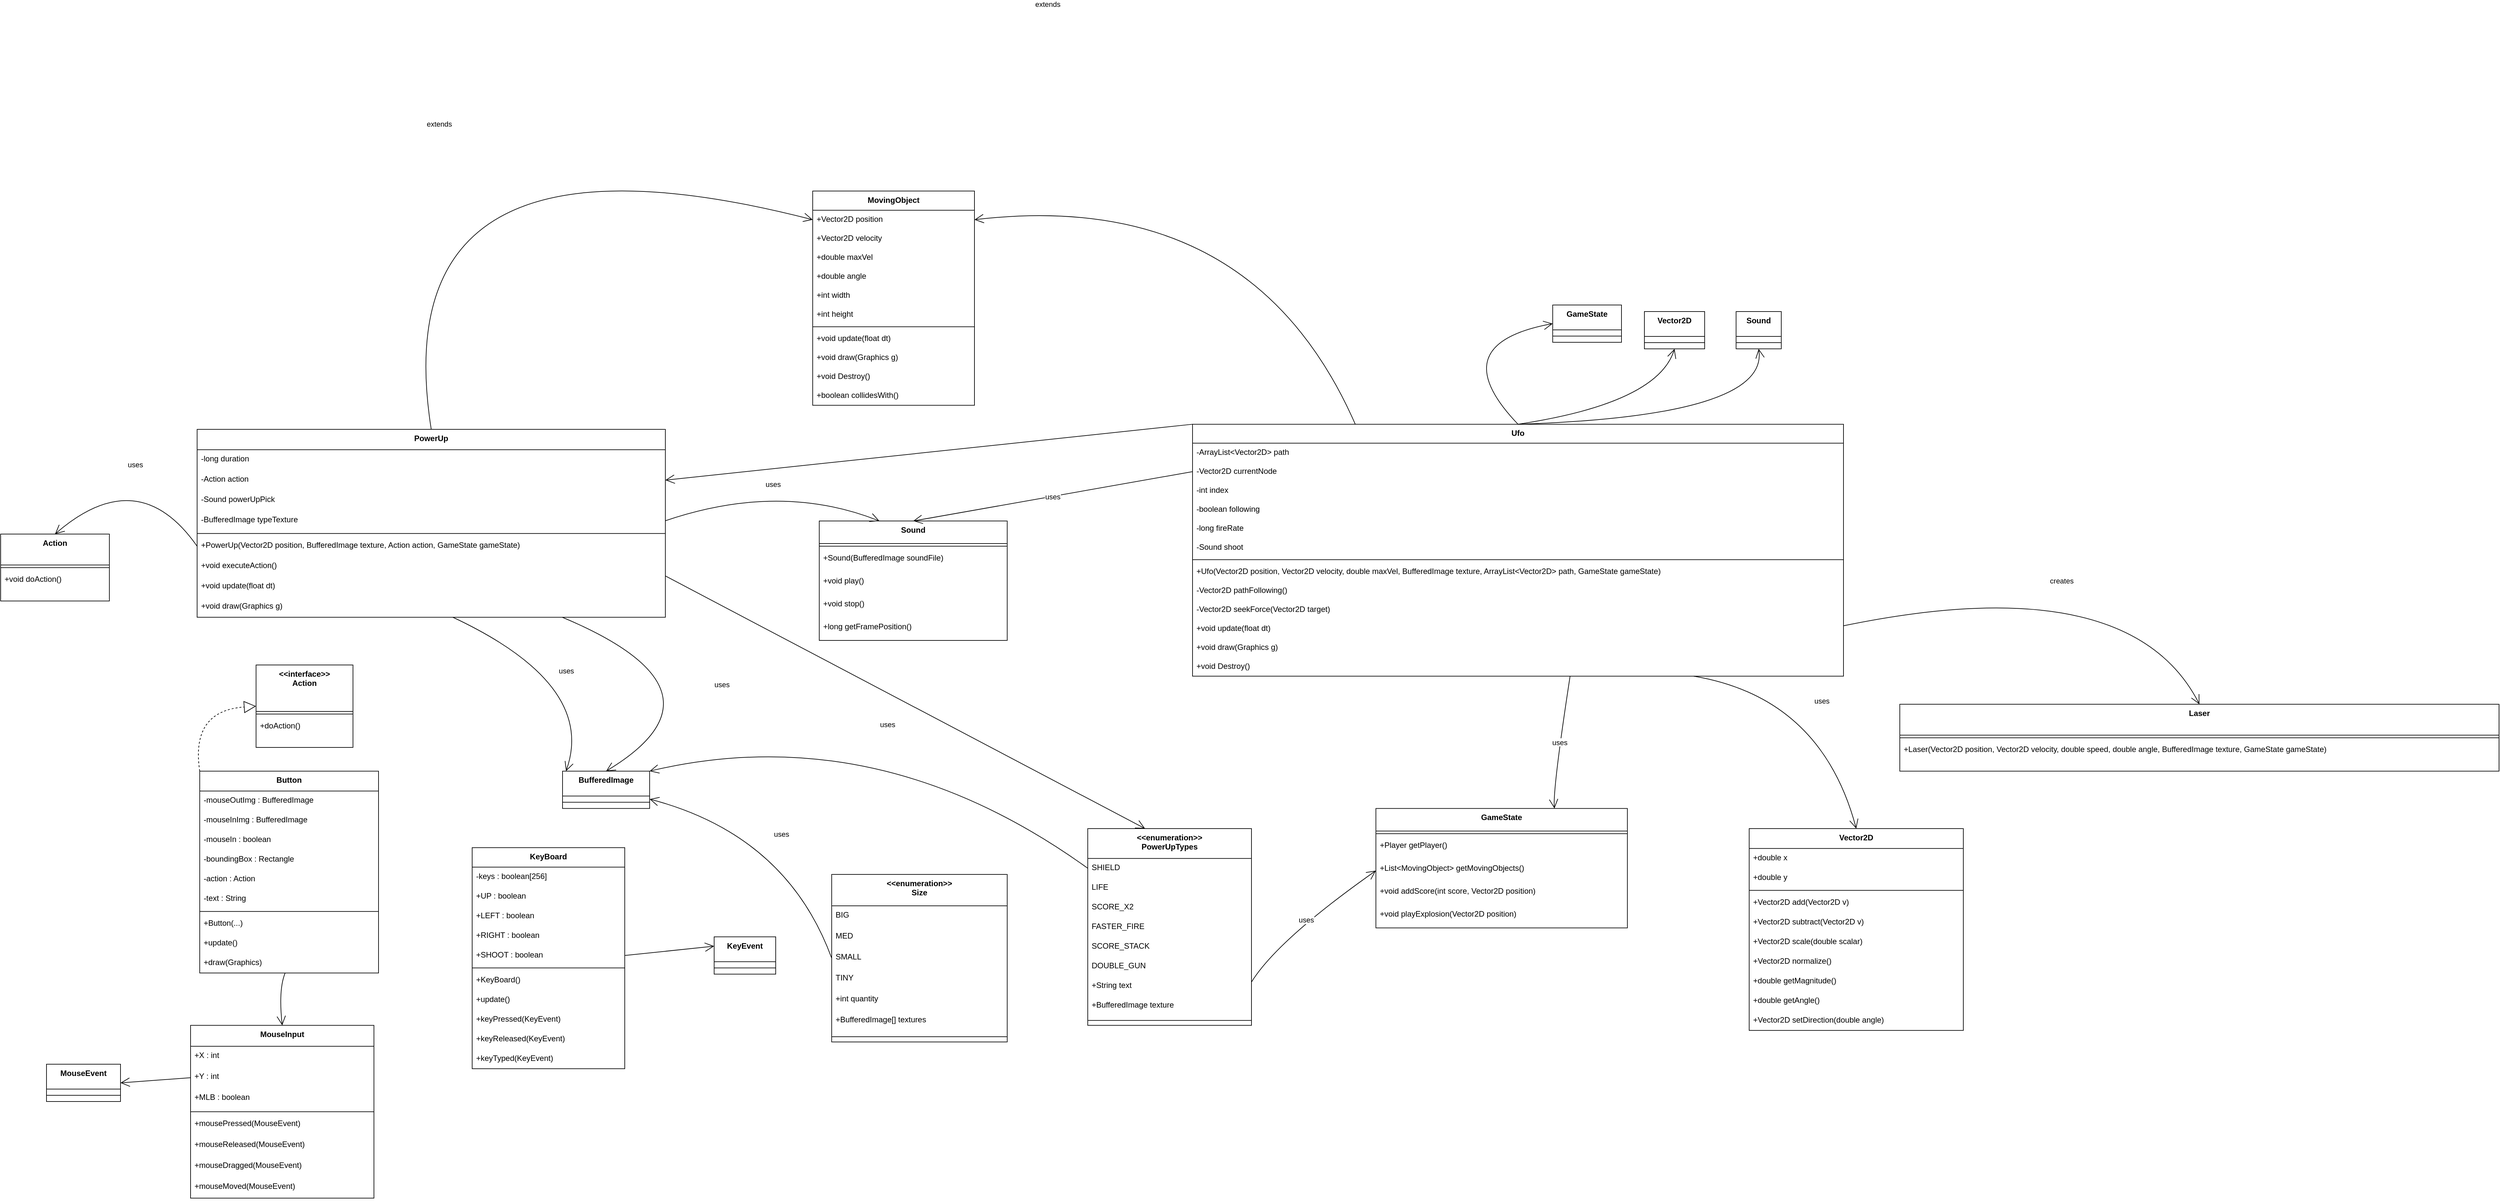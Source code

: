 <mxfile version="27.1.0">
  <diagram id="C5RBs43oDa-KdzZeNtuy" name="Page-1">
    <mxGraphModel dx="1842" dy="1962" grid="1" gridSize="10" guides="1" tooltips="1" connect="1" arrows="1" fold="1" page="1" pageScale="1" pageWidth="827" pageHeight="1169" math="0" shadow="0">
      <root>
        <mxCell id="WIyWlLk6GJQsqaUBKTNV-0" />
        <mxCell id="WIyWlLk6GJQsqaUBKTNV-1" parent="WIyWlLk6GJQsqaUBKTNV-0" />
        <mxCell id="OLsIKH981tvaMD4QaRPf-0" value="MovingObject" style="swimlane;fontStyle=1;align=center;verticalAlign=top;childLayout=stackLayout;horizontal=1;startSize=29.333;horizontalStack=0;resizeParent=1;resizeParentMax=0;resizeLast=0;collapsible=0;marginBottom=0;" parent="WIyWlLk6GJQsqaUBKTNV-1" vertex="1">
          <mxGeometry x="1490" y="-324.14" width="247" height="327.333" as="geometry" />
        </mxCell>
        <mxCell id="OLsIKH981tvaMD4QaRPf-1" value="+Vector2D position" style="text;strokeColor=none;fillColor=none;align=left;verticalAlign=top;spacingLeft=4;spacingRight=4;overflow=hidden;rotatable=0;points=[[0,0.5],[1,0.5]];portConstraint=eastwest;" parent="OLsIKH981tvaMD4QaRPf-0" vertex="1">
          <mxGeometry y="29.333" width="247" height="29" as="geometry" />
        </mxCell>
        <mxCell id="OLsIKH981tvaMD4QaRPf-2" value="+Vector2D velocity" style="text;strokeColor=none;fillColor=none;align=left;verticalAlign=top;spacingLeft=4;spacingRight=4;overflow=hidden;rotatable=0;points=[[0,0.5],[1,0.5]];portConstraint=eastwest;" parent="OLsIKH981tvaMD4QaRPf-0" vertex="1">
          <mxGeometry y="58.333" width="247" height="29" as="geometry" />
        </mxCell>
        <mxCell id="OLsIKH981tvaMD4QaRPf-3" value="+double maxVel" style="text;strokeColor=none;fillColor=none;align=left;verticalAlign=top;spacingLeft=4;spacingRight=4;overflow=hidden;rotatable=0;points=[[0,0.5],[1,0.5]];portConstraint=eastwest;" parent="OLsIKH981tvaMD4QaRPf-0" vertex="1">
          <mxGeometry y="87.333" width="247" height="29" as="geometry" />
        </mxCell>
        <mxCell id="OLsIKH981tvaMD4QaRPf-5" value="+double angle" style="text;strokeColor=none;fillColor=none;align=left;verticalAlign=top;spacingLeft=4;spacingRight=4;overflow=hidden;rotatable=0;points=[[0,0.5],[1,0.5]];portConstraint=eastwest;" parent="OLsIKH981tvaMD4QaRPf-0" vertex="1">
          <mxGeometry y="116.333" width="247" height="29" as="geometry" />
        </mxCell>
        <mxCell id="OLsIKH981tvaMD4QaRPf-6" value="+int width" style="text;strokeColor=none;fillColor=none;align=left;verticalAlign=top;spacingLeft=4;spacingRight=4;overflow=hidden;rotatable=0;points=[[0,0.5],[1,0.5]];portConstraint=eastwest;" parent="OLsIKH981tvaMD4QaRPf-0" vertex="1">
          <mxGeometry y="145.333" width="247" height="29" as="geometry" />
        </mxCell>
        <mxCell id="OLsIKH981tvaMD4QaRPf-7" value="+int height" style="text;strokeColor=none;fillColor=none;align=left;verticalAlign=top;spacingLeft=4;spacingRight=4;overflow=hidden;rotatable=0;points=[[0,0.5],[1,0.5]];portConstraint=eastwest;" parent="OLsIKH981tvaMD4QaRPf-0" vertex="1">
          <mxGeometry y="174.333" width="247" height="29" as="geometry" />
        </mxCell>
        <mxCell id="OLsIKH981tvaMD4QaRPf-8" style="line;strokeWidth=1;fillColor=none;align=left;verticalAlign=middle;spacingTop=-1;spacingLeft=3;spacingRight=3;rotatable=0;labelPosition=right;points=[];portConstraint=eastwest;strokeColor=inherit;" parent="OLsIKH981tvaMD4QaRPf-0" vertex="1">
          <mxGeometry y="203.333" width="247" height="8" as="geometry" />
        </mxCell>
        <mxCell id="OLsIKH981tvaMD4QaRPf-9" value="+void update(float dt)" style="text;strokeColor=none;fillColor=none;align=left;verticalAlign=top;spacingLeft=4;spacingRight=4;overflow=hidden;rotatable=0;points=[[0,0.5],[1,0.5]];portConstraint=eastwest;" parent="OLsIKH981tvaMD4QaRPf-0" vertex="1">
          <mxGeometry y="211.333" width="247" height="29" as="geometry" />
        </mxCell>
        <mxCell id="OLsIKH981tvaMD4QaRPf-10" value="+void draw(Graphics g)" style="text;strokeColor=none;fillColor=none;align=left;verticalAlign=top;spacingLeft=4;spacingRight=4;overflow=hidden;rotatable=0;points=[[0,0.5],[1,0.5]];portConstraint=eastwest;" parent="OLsIKH981tvaMD4QaRPf-0" vertex="1">
          <mxGeometry y="240.333" width="247" height="29" as="geometry" />
        </mxCell>
        <mxCell id="OLsIKH981tvaMD4QaRPf-11" value="+void Destroy()" style="text;strokeColor=none;fillColor=none;align=left;verticalAlign=top;spacingLeft=4;spacingRight=4;overflow=hidden;rotatable=0;points=[[0,0.5],[1,0.5]];portConstraint=eastwest;" parent="OLsIKH981tvaMD4QaRPf-0" vertex="1">
          <mxGeometry y="269.333" width="247" height="29" as="geometry" />
        </mxCell>
        <mxCell id="OLsIKH981tvaMD4QaRPf-12" value="+boolean collidesWith()" style="text;strokeColor=none;fillColor=none;align=left;verticalAlign=top;spacingLeft=4;spacingRight=4;overflow=hidden;rotatable=0;points=[[0,0.5],[1,0.5]];portConstraint=eastwest;" parent="OLsIKH981tvaMD4QaRPf-0" vertex="1">
          <mxGeometry y="298.333" width="247" height="29" as="geometry" />
        </mxCell>
        <mxCell id="OLsIKH981tvaMD4QaRPf-13" value="Vector2D" style="swimlane;fontStyle=1;align=center;verticalAlign=top;childLayout=stackLayout;horizontal=1;startSize=30.4;horizontalStack=0;resizeParent=1;resizeParentMax=0;resizeLast=0;collapsible=0;marginBottom=0;" parent="WIyWlLk6GJQsqaUBKTNV-1" vertex="1">
          <mxGeometry x="2920" y="650" width="327" height="308.4" as="geometry" />
        </mxCell>
        <mxCell id="OLsIKH981tvaMD4QaRPf-14" value="+double x" style="text;strokeColor=none;fillColor=none;align=left;verticalAlign=top;spacingLeft=4;spacingRight=4;overflow=hidden;rotatable=0;points=[[0,0.5],[1,0.5]];portConstraint=eastwest;" parent="OLsIKH981tvaMD4QaRPf-13" vertex="1">
          <mxGeometry y="30.4" width="327" height="30" as="geometry" />
        </mxCell>
        <mxCell id="OLsIKH981tvaMD4QaRPf-15" value="+double y" style="text;strokeColor=none;fillColor=none;align=left;verticalAlign=top;spacingLeft=4;spacingRight=4;overflow=hidden;rotatable=0;points=[[0,0.5],[1,0.5]];portConstraint=eastwest;" parent="OLsIKH981tvaMD4QaRPf-13" vertex="1">
          <mxGeometry y="60.4" width="327" height="30" as="geometry" />
        </mxCell>
        <mxCell id="OLsIKH981tvaMD4QaRPf-16" style="line;strokeWidth=1;fillColor=none;align=left;verticalAlign=middle;spacingTop=-1;spacingLeft=3;spacingRight=3;rotatable=0;labelPosition=right;points=[];portConstraint=eastwest;strokeColor=inherit;" parent="OLsIKH981tvaMD4QaRPf-13" vertex="1">
          <mxGeometry y="90.4" width="327" height="8" as="geometry" />
        </mxCell>
        <mxCell id="OLsIKH981tvaMD4QaRPf-17" value="+Vector2D add(Vector2D v)" style="text;strokeColor=none;fillColor=none;align=left;verticalAlign=top;spacingLeft=4;spacingRight=4;overflow=hidden;rotatable=0;points=[[0,0.5],[1,0.5]];portConstraint=eastwest;" parent="OLsIKH981tvaMD4QaRPf-13" vertex="1">
          <mxGeometry y="98.4" width="327" height="30" as="geometry" />
        </mxCell>
        <mxCell id="OLsIKH981tvaMD4QaRPf-18" value="+Vector2D subtract(Vector2D v)" style="text;strokeColor=none;fillColor=none;align=left;verticalAlign=top;spacingLeft=4;spacingRight=4;overflow=hidden;rotatable=0;points=[[0,0.5],[1,0.5]];portConstraint=eastwest;" parent="OLsIKH981tvaMD4QaRPf-13" vertex="1">
          <mxGeometry y="128.4" width="327" height="30" as="geometry" />
        </mxCell>
        <mxCell id="OLsIKH981tvaMD4QaRPf-19" value="+Vector2D scale(double scalar)" style="text;strokeColor=none;fillColor=none;align=left;verticalAlign=top;spacingLeft=4;spacingRight=4;overflow=hidden;rotatable=0;points=[[0,0.5],[1,0.5]];portConstraint=eastwest;" parent="OLsIKH981tvaMD4QaRPf-13" vertex="1">
          <mxGeometry y="158.4" width="327" height="30" as="geometry" />
        </mxCell>
        <mxCell id="OLsIKH981tvaMD4QaRPf-20" value="+Vector2D normalize()" style="text;strokeColor=none;fillColor=none;align=left;verticalAlign=top;spacingLeft=4;spacingRight=4;overflow=hidden;rotatable=0;points=[[0,0.5],[1,0.5]];portConstraint=eastwest;" parent="OLsIKH981tvaMD4QaRPf-13" vertex="1">
          <mxGeometry y="188.4" width="327" height="30" as="geometry" />
        </mxCell>
        <mxCell id="OLsIKH981tvaMD4QaRPf-21" value="+double getMagnitude()" style="text;strokeColor=none;fillColor=none;align=left;verticalAlign=top;spacingLeft=4;spacingRight=4;overflow=hidden;rotatable=0;points=[[0,0.5],[1,0.5]];portConstraint=eastwest;" parent="OLsIKH981tvaMD4QaRPf-13" vertex="1">
          <mxGeometry y="218.4" width="327" height="30" as="geometry" />
        </mxCell>
        <mxCell id="OLsIKH981tvaMD4QaRPf-22" value="+double getAngle()" style="text;strokeColor=none;fillColor=none;align=left;verticalAlign=top;spacingLeft=4;spacingRight=4;overflow=hidden;rotatable=0;points=[[0,0.5],[1,0.5]];portConstraint=eastwest;" parent="OLsIKH981tvaMD4QaRPf-13" vertex="1">
          <mxGeometry y="248.4" width="327" height="30" as="geometry" />
        </mxCell>
        <mxCell id="OLsIKH981tvaMD4QaRPf-23" value="+Vector2D setDirection(double angle)" style="text;strokeColor=none;fillColor=none;align=left;verticalAlign=top;spacingLeft=4;spacingRight=4;overflow=hidden;rotatable=0;points=[[0,0.5],[1,0.5]];portConstraint=eastwest;" parent="OLsIKH981tvaMD4QaRPf-13" vertex="1">
          <mxGeometry y="278.4" width="327" height="30" as="geometry" />
        </mxCell>
        <mxCell id="OLsIKH981tvaMD4QaRPf-24" value="GameState" style="swimlane;fontStyle=1;align=center;verticalAlign=top;childLayout=stackLayout;horizontal=1;startSize=34.545;horizontalStack=0;resizeParent=1;resizeParentMax=0;resizeLast=0;collapsible=0;marginBottom=0;" parent="WIyWlLk6GJQsqaUBKTNV-1" vertex="1">
          <mxGeometry x="2350" y="619.2" width="384" height="182.545" as="geometry" />
        </mxCell>
        <mxCell id="OLsIKH981tvaMD4QaRPf-25" style="line;strokeWidth=1;fillColor=none;align=left;verticalAlign=middle;spacingTop=-1;spacingLeft=3;spacingRight=3;rotatable=0;labelPosition=right;points=[];portConstraint=eastwest;strokeColor=inherit;" parent="OLsIKH981tvaMD4QaRPf-24" vertex="1">
          <mxGeometry y="34.545" width="384" height="8" as="geometry" />
        </mxCell>
        <mxCell id="OLsIKH981tvaMD4QaRPf-26" value="+Player getPlayer()" style="text;strokeColor=none;fillColor=none;align=left;verticalAlign=top;spacingLeft=4;spacingRight=4;overflow=hidden;rotatable=0;points=[[0,0.5],[1,0.5]];portConstraint=eastwest;" parent="OLsIKH981tvaMD4QaRPf-24" vertex="1">
          <mxGeometry y="42.545" width="384" height="35" as="geometry" />
        </mxCell>
        <mxCell id="OLsIKH981tvaMD4QaRPf-27" value="+List&lt;MovingObject&gt; getMovingObjects()" style="text;strokeColor=none;fillColor=none;align=left;verticalAlign=top;spacingLeft=4;spacingRight=4;overflow=hidden;rotatable=0;points=[[0,0.5],[1,0.5]];portConstraint=eastwest;" parent="OLsIKH981tvaMD4QaRPf-24" vertex="1">
          <mxGeometry y="77.545" width="384" height="35" as="geometry" />
        </mxCell>
        <mxCell id="OLsIKH981tvaMD4QaRPf-28" value="+void addScore(int score, Vector2D position)" style="text;strokeColor=none;fillColor=none;align=left;verticalAlign=top;spacingLeft=4;spacingRight=4;overflow=hidden;rotatable=0;points=[[0,0.5],[1,0.5]];portConstraint=eastwest;" parent="OLsIKH981tvaMD4QaRPf-24" vertex="1">
          <mxGeometry y="112.545" width="384" height="35" as="geometry" />
        </mxCell>
        <mxCell id="OLsIKH981tvaMD4QaRPf-29" value="+void playExplosion(Vector2D position)" style="text;strokeColor=none;fillColor=none;align=left;verticalAlign=top;spacingLeft=4;spacingRight=4;overflow=hidden;rotatable=0;points=[[0,0.5],[1,0.5]];portConstraint=eastwest;" parent="OLsIKH981tvaMD4QaRPf-24" vertex="1">
          <mxGeometry y="147.545" width="384" height="35" as="geometry" />
        </mxCell>
        <mxCell id="OLsIKH981tvaMD4QaRPf-30" value="Sound" style="swimlane;fontStyle=1;align=center;verticalAlign=top;childLayout=stackLayout;horizontal=1;startSize=34.545;horizontalStack=0;resizeParent=1;resizeParentMax=0;resizeLast=0;collapsible=0;marginBottom=0;" parent="WIyWlLk6GJQsqaUBKTNV-1" vertex="1">
          <mxGeometry x="1500" y="180" width="287" height="182.545" as="geometry" />
        </mxCell>
        <mxCell id="OLsIKH981tvaMD4QaRPf-31" style="line;strokeWidth=1;fillColor=none;align=left;verticalAlign=middle;spacingTop=-1;spacingLeft=3;spacingRight=3;rotatable=0;labelPosition=right;points=[];portConstraint=eastwest;strokeColor=inherit;" parent="OLsIKH981tvaMD4QaRPf-30" vertex="1">
          <mxGeometry y="34.545" width="287" height="8" as="geometry" />
        </mxCell>
        <mxCell id="OLsIKH981tvaMD4QaRPf-32" value="+Sound(BufferedImage soundFile)" style="text;strokeColor=none;fillColor=none;align=left;verticalAlign=top;spacingLeft=4;spacingRight=4;overflow=hidden;rotatable=0;points=[[0,0.5],[1,0.5]];portConstraint=eastwest;" parent="OLsIKH981tvaMD4QaRPf-30" vertex="1">
          <mxGeometry y="42.545" width="287" height="35" as="geometry" />
        </mxCell>
        <mxCell id="OLsIKH981tvaMD4QaRPf-33" value="+void play()" style="text;strokeColor=none;fillColor=none;align=left;verticalAlign=top;spacingLeft=4;spacingRight=4;overflow=hidden;rotatable=0;points=[[0,0.5],[1,0.5]];portConstraint=eastwest;" parent="OLsIKH981tvaMD4QaRPf-30" vertex="1">
          <mxGeometry y="77.545" width="287" height="35" as="geometry" />
        </mxCell>
        <mxCell id="OLsIKH981tvaMD4QaRPf-34" value="+void stop()" style="text;strokeColor=none;fillColor=none;align=left;verticalAlign=top;spacingLeft=4;spacingRight=4;overflow=hidden;rotatable=0;points=[[0,0.5],[1,0.5]];portConstraint=eastwest;" parent="OLsIKH981tvaMD4QaRPf-30" vertex="1">
          <mxGeometry y="112.545" width="287" height="35" as="geometry" />
        </mxCell>
        <mxCell id="OLsIKH981tvaMD4QaRPf-35" value="+long getFramePosition()" style="text;strokeColor=none;fillColor=none;align=left;verticalAlign=top;spacingLeft=4;spacingRight=4;overflow=hidden;rotatable=0;points=[[0,0.5],[1,0.5]];portConstraint=eastwest;" parent="OLsIKH981tvaMD4QaRPf-30" vertex="1">
          <mxGeometry y="147.545" width="287" height="35" as="geometry" />
        </mxCell>
        <mxCell id="OLsIKH981tvaMD4QaRPf-36" value="Action" style="swimlane;fontStyle=1;align=center;verticalAlign=top;childLayout=stackLayout;horizontal=1;startSize=47.2;horizontalStack=0;resizeParent=1;resizeParentMax=0;resizeLast=0;collapsible=0;marginBottom=0;" parent="WIyWlLk6GJQsqaUBKTNV-1" vertex="1">
          <mxGeometry x="250" y="200" width="166" height="102.2" as="geometry" />
        </mxCell>
        <mxCell id="OLsIKH981tvaMD4QaRPf-37" style="line;strokeWidth=1;fillColor=none;align=left;verticalAlign=middle;spacingTop=-1;spacingLeft=3;spacingRight=3;rotatable=0;labelPosition=right;points=[];portConstraint=eastwest;strokeColor=inherit;" parent="OLsIKH981tvaMD4QaRPf-36" vertex="1">
          <mxGeometry y="47.2" width="166" height="8" as="geometry" />
        </mxCell>
        <mxCell id="OLsIKH981tvaMD4QaRPf-38" value="+void doAction()" style="text;strokeColor=none;fillColor=none;align=left;verticalAlign=top;spacingLeft=4;spacingRight=4;overflow=hidden;rotatable=0;points=[[0,0.5],[1,0.5]];portConstraint=eastwest;" parent="OLsIKH981tvaMD4QaRPf-36" vertex="1">
          <mxGeometry y="55.2" width="166" height="47" as="geometry" />
        </mxCell>
        <mxCell id="OLsIKH981tvaMD4QaRPf-39" value="Laser" style="swimlane;fontStyle=1;align=center;verticalAlign=top;childLayout=stackLayout;horizontal=1;startSize=47.2;horizontalStack=0;resizeParent=1;resizeParentMax=0;resizeLast=0;collapsible=0;marginBottom=0;" parent="WIyWlLk6GJQsqaUBKTNV-1" vertex="1">
          <mxGeometry x="3150" y="460" width="915" height="102.2" as="geometry" />
        </mxCell>
        <mxCell id="OLsIKH981tvaMD4QaRPf-40" style="line;strokeWidth=1;fillColor=none;align=left;verticalAlign=middle;spacingTop=-1;spacingLeft=3;spacingRight=3;rotatable=0;labelPosition=right;points=[];portConstraint=eastwest;strokeColor=inherit;" parent="OLsIKH981tvaMD4QaRPf-39" vertex="1">
          <mxGeometry y="47.2" width="915" height="8" as="geometry" />
        </mxCell>
        <mxCell id="OLsIKH981tvaMD4QaRPf-41" value="+Laser(Vector2D position, Vector2D velocity, double speed, double angle, BufferedImage texture, GameState gameState)" style="text;strokeColor=none;fillColor=none;align=left;verticalAlign=top;spacingLeft=4;spacingRight=4;overflow=hidden;rotatable=0;points=[[0,0.5],[1,0.5]];portConstraint=eastwest;" parent="OLsIKH981tvaMD4QaRPf-39" vertex="1">
          <mxGeometry y="55.2" width="915" height="47" as="geometry" />
        </mxCell>
        <mxCell id="OLsIKH981tvaMD4QaRPf-52" value="Ufo" style="swimlane;fontStyle=1;align=center;verticalAlign=top;childLayout=stackLayout;horizontal=1;startSize=28.923;horizontalStack=0;resizeParent=1;resizeParentMax=0;resizeLast=0;collapsible=0;marginBottom=0;" parent="WIyWlLk6GJQsqaUBKTNV-1" vertex="1">
          <mxGeometry x="2070" y="32.19" width="994" height="384.923" as="geometry" />
        </mxCell>
        <mxCell id="OLsIKH981tvaMD4QaRPf-53" value="-ArrayList&lt;Vector2D&gt; path" style="text;strokeColor=none;fillColor=none;align=left;verticalAlign=top;spacingLeft=4;spacingRight=4;overflow=hidden;rotatable=0;points=[[0,0.5],[1,0.5]];portConstraint=eastwest;" parent="OLsIKH981tvaMD4QaRPf-52" vertex="1">
          <mxGeometry y="28.923" width="994" height="29" as="geometry" />
        </mxCell>
        <mxCell id="OLsIKH981tvaMD4QaRPf-54" value="-Vector2D currentNode" style="text;strokeColor=none;fillColor=none;align=left;verticalAlign=top;spacingLeft=4;spacingRight=4;overflow=hidden;rotatable=0;points=[[0,0.5],[1,0.5]];portConstraint=eastwest;" parent="OLsIKH981tvaMD4QaRPf-52" vertex="1">
          <mxGeometry y="57.923" width="994" height="29" as="geometry" />
        </mxCell>
        <mxCell id="OLsIKH981tvaMD4QaRPf-55" value="-int index" style="text;strokeColor=none;fillColor=none;align=left;verticalAlign=top;spacingLeft=4;spacingRight=4;overflow=hidden;rotatable=0;points=[[0,0.5],[1,0.5]];portConstraint=eastwest;" parent="OLsIKH981tvaMD4QaRPf-52" vertex="1">
          <mxGeometry y="86.923" width="994" height="29" as="geometry" />
        </mxCell>
        <mxCell id="OLsIKH981tvaMD4QaRPf-56" value="-boolean following" style="text;strokeColor=none;fillColor=none;align=left;verticalAlign=top;spacingLeft=4;spacingRight=4;overflow=hidden;rotatable=0;points=[[0,0.5],[1,0.5]];portConstraint=eastwest;" parent="OLsIKH981tvaMD4QaRPf-52" vertex="1">
          <mxGeometry y="115.923" width="994" height="29" as="geometry" />
        </mxCell>
        <mxCell id="OLsIKH981tvaMD4QaRPf-57" value="-long fireRate" style="text;strokeColor=none;fillColor=none;align=left;verticalAlign=top;spacingLeft=4;spacingRight=4;overflow=hidden;rotatable=0;points=[[0,0.5],[1,0.5]];portConstraint=eastwest;" parent="OLsIKH981tvaMD4QaRPf-52" vertex="1">
          <mxGeometry y="144.923" width="994" height="29" as="geometry" />
        </mxCell>
        <mxCell id="OLsIKH981tvaMD4QaRPf-58" value="-Sound shoot" style="text;strokeColor=none;fillColor=none;align=left;verticalAlign=top;spacingLeft=4;spacingRight=4;overflow=hidden;rotatable=0;points=[[0,0.5],[1,0.5]];portConstraint=eastwest;" parent="OLsIKH981tvaMD4QaRPf-52" vertex="1">
          <mxGeometry y="173.923" width="994" height="29" as="geometry" />
        </mxCell>
        <mxCell id="OLsIKH981tvaMD4QaRPf-59" style="line;strokeWidth=1;fillColor=none;align=left;verticalAlign=middle;spacingTop=-1;spacingLeft=3;spacingRight=3;rotatable=0;labelPosition=right;points=[];portConstraint=eastwest;strokeColor=inherit;" parent="OLsIKH981tvaMD4QaRPf-52" vertex="1">
          <mxGeometry y="202.923" width="994" height="8" as="geometry" />
        </mxCell>
        <mxCell id="OLsIKH981tvaMD4QaRPf-60" value="+Ufo(Vector2D position, Vector2D velocity, double maxVel, BufferedImage texture, ArrayList&lt;Vector2D&gt; path, GameState gameState)" style="text;strokeColor=none;fillColor=none;align=left;verticalAlign=top;spacingLeft=4;spacingRight=4;overflow=hidden;rotatable=0;points=[[0,0.5],[1,0.5]];portConstraint=eastwest;" parent="OLsIKH981tvaMD4QaRPf-52" vertex="1">
          <mxGeometry y="210.923" width="994" height="29" as="geometry" />
        </mxCell>
        <mxCell id="OLsIKH981tvaMD4QaRPf-61" value="-Vector2D pathFollowing()" style="text;strokeColor=none;fillColor=none;align=left;verticalAlign=top;spacingLeft=4;spacingRight=4;overflow=hidden;rotatable=0;points=[[0,0.5],[1,0.5]];portConstraint=eastwest;" parent="OLsIKH981tvaMD4QaRPf-52" vertex="1">
          <mxGeometry y="239.923" width="994" height="29" as="geometry" />
        </mxCell>
        <mxCell id="OLsIKH981tvaMD4QaRPf-62" value="-Vector2D seekForce(Vector2D target)" style="text;strokeColor=none;fillColor=none;align=left;verticalAlign=top;spacingLeft=4;spacingRight=4;overflow=hidden;rotatable=0;points=[[0,0.5],[1,0.5]];portConstraint=eastwest;" parent="OLsIKH981tvaMD4QaRPf-52" vertex="1">
          <mxGeometry y="268.923" width="994" height="29" as="geometry" />
        </mxCell>
        <mxCell id="OLsIKH981tvaMD4QaRPf-63" value="+void update(float dt)" style="text;strokeColor=none;fillColor=none;align=left;verticalAlign=top;spacingLeft=4;spacingRight=4;overflow=hidden;rotatable=0;points=[[0,0.5],[1,0.5]];portConstraint=eastwest;" parent="OLsIKH981tvaMD4QaRPf-52" vertex="1">
          <mxGeometry y="297.923" width="994" height="29" as="geometry" />
        </mxCell>
        <mxCell id="OLsIKH981tvaMD4QaRPf-64" value="+void draw(Graphics g)" style="text;strokeColor=none;fillColor=none;align=left;verticalAlign=top;spacingLeft=4;spacingRight=4;overflow=hidden;rotatable=0;points=[[0,0.5],[1,0.5]];portConstraint=eastwest;" parent="OLsIKH981tvaMD4QaRPf-52" vertex="1">
          <mxGeometry y="326.923" width="994" height="29" as="geometry" />
        </mxCell>
        <mxCell id="OLsIKH981tvaMD4QaRPf-65" value="+void Destroy()" style="text;strokeColor=none;fillColor=none;align=left;verticalAlign=top;spacingLeft=4;spacingRight=4;overflow=hidden;rotatable=0;points=[[0,0.5],[1,0.5]];portConstraint=eastwest;" parent="OLsIKH981tvaMD4QaRPf-52" vertex="1">
          <mxGeometry y="355.923" width="994" height="29" as="geometry" />
        </mxCell>
        <mxCell id="OLsIKH981tvaMD4QaRPf-76" value="&lt;&lt;enumeration&gt;&gt;&#xa;Size" style="swimlane;fontStyle=1;align=center;verticalAlign=top;childLayout=stackLayout;horizontal=1;startSize=48;horizontalStack=0;resizeParent=1;resizeParentMax=0;resizeLast=0;collapsible=0;marginBottom=0;" parent="WIyWlLk6GJQsqaUBKTNV-1" vertex="1">
          <mxGeometry x="1519" y="720" width="268" height="256" as="geometry" />
        </mxCell>
        <mxCell id="OLsIKH981tvaMD4QaRPf-77" value="BIG" style="text;strokeColor=none;fillColor=none;align=left;verticalAlign=top;spacingLeft=4;spacingRight=4;overflow=hidden;rotatable=0;points=[[0,0.5],[1,0.5]];portConstraint=eastwest;" parent="OLsIKH981tvaMD4QaRPf-76" vertex="1">
          <mxGeometry y="48" width="268" height="32" as="geometry" />
        </mxCell>
        <mxCell id="OLsIKH981tvaMD4QaRPf-78" value="MED" style="text;strokeColor=none;fillColor=none;align=left;verticalAlign=top;spacingLeft=4;spacingRight=4;overflow=hidden;rotatable=0;points=[[0,0.5],[1,0.5]];portConstraint=eastwest;" parent="OLsIKH981tvaMD4QaRPf-76" vertex="1">
          <mxGeometry y="80" width="268" height="32" as="geometry" />
        </mxCell>
        <mxCell id="OLsIKH981tvaMD4QaRPf-79" value="SMALL" style="text;strokeColor=none;fillColor=none;align=left;verticalAlign=top;spacingLeft=4;spacingRight=4;overflow=hidden;rotatable=0;points=[[0,0.5],[1,0.5]];portConstraint=eastwest;" parent="OLsIKH981tvaMD4QaRPf-76" vertex="1">
          <mxGeometry y="112" width="268" height="32" as="geometry" />
        </mxCell>
        <mxCell id="OLsIKH981tvaMD4QaRPf-80" value="TINY" style="text;strokeColor=none;fillColor=none;align=left;verticalAlign=top;spacingLeft=4;spacingRight=4;overflow=hidden;rotatable=0;points=[[0,0.5],[1,0.5]];portConstraint=eastwest;" parent="OLsIKH981tvaMD4QaRPf-76" vertex="1">
          <mxGeometry y="144" width="268" height="32" as="geometry" />
        </mxCell>
        <mxCell id="OLsIKH981tvaMD4QaRPf-81" value="+int quantity" style="text;strokeColor=none;fillColor=none;align=left;verticalAlign=top;spacingLeft=4;spacingRight=4;overflow=hidden;rotatable=0;points=[[0,0.5],[1,0.5]];portConstraint=eastwest;" parent="OLsIKH981tvaMD4QaRPf-76" vertex="1">
          <mxGeometry y="176" width="268" height="32" as="geometry" />
        </mxCell>
        <mxCell id="OLsIKH981tvaMD4QaRPf-82" value="+BufferedImage[] textures" style="text;strokeColor=none;fillColor=none;align=left;verticalAlign=top;spacingLeft=4;spacingRight=4;overflow=hidden;rotatable=0;points=[[0,0.5],[1,0.5]];portConstraint=eastwest;" parent="OLsIKH981tvaMD4QaRPf-76" vertex="1">
          <mxGeometry y="208" width="268" height="32" as="geometry" />
        </mxCell>
        <mxCell id="OLsIKH981tvaMD4QaRPf-83" style="line;strokeWidth=1;fillColor=none;align=left;verticalAlign=middle;spacingTop=-1;spacingLeft=3;spacingRight=3;rotatable=0;labelPosition=right;points=[];portConstraint=eastwest;strokeColor=inherit;" parent="OLsIKH981tvaMD4QaRPf-76" vertex="1">
          <mxGeometry y="240" width="268" height="16" as="geometry" />
        </mxCell>
        <mxCell id="OLsIKH981tvaMD4QaRPf-84" value="BufferedImage" style="swimlane;fontStyle=1;align=center;verticalAlign=top;childLayout=stackLayout;horizontal=1;startSize=38;horizontalStack=0;resizeParent=1;resizeParentMax=0;resizeLast=0;collapsible=0;marginBottom=0;" parent="WIyWlLk6GJQsqaUBKTNV-1" vertex="1">
          <mxGeometry x="1108" y="562.2" width="133" height="57" as="geometry" />
        </mxCell>
        <mxCell id="OLsIKH981tvaMD4QaRPf-85" style="line;strokeWidth=1;fillColor=none;align=left;verticalAlign=middle;spacingTop=-1;spacingLeft=3;spacingRight=3;rotatable=0;labelPosition=right;points=[];portConstraint=eastwest;strokeColor=inherit;" parent="OLsIKH981tvaMD4QaRPf-84" vertex="1">
          <mxGeometry y="38" width="133" height="19" as="geometry" />
        </mxCell>
        <mxCell id="OLsIKH981tvaMD4QaRPf-86" value="extends" style="curved=1;startArrow=none;endArrow=open;endSize=12;exitX=0.5;exitY=0;entryX=0;entryY=0.5;rounded=0;exitDx=0;exitDy=0;entryDx=0;entryDy=0;" parent="WIyWlLk6GJQsqaUBKTNV-1" source="OLsIKH981tvaMD4QaRPf-42" target="OLsIKH981tvaMD4QaRPf-1" edge="1">
          <mxGeometry relative="1" as="geometry">
            <Array as="points">
              <mxPoint x="830" y="-450" />
            </Array>
          </mxGeometry>
        </mxCell>
        <mxCell id="OLsIKH981tvaMD4QaRPf-87" value="extends" style="curved=1;startArrow=none;endArrow=open;endSize=12;exitX=0.25;exitY=0;entryX=1;entryY=0.5;rounded=0;exitDx=0;exitDy=0;entryDx=0;entryDy=0;" parent="WIyWlLk6GJQsqaUBKTNV-1" source="OLsIKH981tvaMD4QaRPf-52" target="OLsIKH981tvaMD4QaRPf-1" edge="1">
          <mxGeometry x="0.633" y="-314" relative="1" as="geometry">
            <Array as="points">
              <mxPoint x="2160" y="-330" />
            </Array>
            <mxPoint x="-1" as="offset" />
          </mxGeometry>
        </mxCell>
        <mxCell id="OLsIKH981tvaMD4QaRPf-88" value="uses" style="curved=1;startArrow=none;endArrow=open;endSize=12;exitX=0;exitY=0.5;entryX=0.5;entryY=0;rounded=0;exitDx=0;exitDy=0;" parent="WIyWlLk6GJQsqaUBKTNV-1" source="OLsIKH981tvaMD4QaRPf-48" target="OLsIKH981tvaMD4QaRPf-36" edge="1">
          <mxGeometry relative="1" as="geometry">
            <Array as="points">
              <mxPoint x="460" y="90" />
            </Array>
          </mxGeometry>
        </mxCell>
        <mxCell id="OLsIKH981tvaMD4QaRPf-89" value="uses" style="curved=1;startArrow=none;endArrow=open;endSize=12;exitX=1;exitY=0.5;entryX=0.32;entryY=0;rounded=0;exitDx=0;exitDy=0;" parent="WIyWlLk6GJQsqaUBKTNV-1" source="OLsIKH981tvaMD4QaRPf-46" target="OLsIKH981tvaMD4QaRPf-30" edge="1">
          <mxGeometry relative="1" as="geometry">
            <Array as="points">
              <mxPoint x="1440" y="120" />
            </Array>
          </mxGeometry>
        </mxCell>
        <mxCell id="OLsIKH981tvaMD4QaRPf-90" value="uses" style="curved=1;startArrow=none;endArrow=open;endSize=12;exitX=0.78;exitY=1;entryX=0.5;entryY=0;rounded=0;entryDx=0;entryDy=0;" parent="WIyWlLk6GJQsqaUBKTNV-1" source="OLsIKH981tvaMD4QaRPf-42" target="OLsIKH981tvaMD4QaRPf-84" edge="1">
          <mxGeometry relative="1" as="geometry">
            <Array as="points">
              <mxPoint x="1377" y="440" />
            </Array>
          </mxGeometry>
        </mxCell>
        <mxCell id="OLsIKH981tvaMD4QaRPf-91" value="uses" style="curved=1;startArrow=none;endArrow=open;endSize=12;exitX=1;exitY=0.78;entryX=0;entryY=0.5;rounded=0;entryDx=0;entryDy=0;" parent="WIyWlLk6GJQsqaUBKTNV-1" source="OLsIKH981tvaMD4QaRPf-66" target="OLsIKH981tvaMD4QaRPf-27" edge="1">
          <mxGeometry relative="1" as="geometry">
            <Array as="points">
              <mxPoint x="2200" y="820" />
            </Array>
          </mxGeometry>
        </mxCell>
        <mxCell id="OLsIKH981tvaMD4QaRPf-92" value="uses" style="curved=1;startArrow=none;endArrow=open;endSize=12;exitX=0.77;exitY=1;entryX=0.5;entryY=0;rounded=0;" parent="WIyWlLk6GJQsqaUBKTNV-1" source="OLsIKH981tvaMD4QaRPf-52" target="OLsIKH981tvaMD4QaRPf-13" edge="1">
          <mxGeometry relative="1" as="geometry">
            <Array as="points">
              <mxPoint x="3030" y="450" />
            </Array>
          </mxGeometry>
        </mxCell>
        <mxCell id="OLsIKH981tvaMD4QaRPf-93" value="uses" style="curved=1;startArrow=none;endArrow=open;endSize=12;exitX=0;exitY=0.5;rounded=0;entryX=0.5;entryY=0;entryDx=0;entryDy=0;exitDx=0;exitDy=0;" parent="WIyWlLk6GJQsqaUBKTNV-1" source="OLsIKH981tvaMD4QaRPf-54" target="OLsIKH981tvaMD4QaRPf-30" edge="1">
          <mxGeometry relative="1" as="geometry">
            <Array as="points" />
            <mxPoint x="1600" y="760" as="targetPoint" />
          </mxGeometry>
        </mxCell>
        <mxCell id="OLsIKH981tvaMD4QaRPf-94" value="uses" style="curved=1;startArrow=none;endArrow=open;endSize=12;exitX=0.58;exitY=1;entryX=0.71;entryY=0;rounded=0;" parent="WIyWlLk6GJQsqaUBKTNV-1" source="OLsIKH981tvaMD4QaRPf-52" target="OLsIKH981tvaMD4QaRPf-24" edge="1">
          <mxGeometry relative="1" as="geometry">
            <Array as="points">
              <mxPoint x="2620" y="590" />
            </Array>
          </mxGeometry>
        </mxCell>
        <mxCell id="OLsIKH981tvaMD4QaRPf-95" value="creates" style="curved=1;startArrow=none;endArrow=open;endSize=12;exitX=1;exitY=0.8;entryX=0.5;entryY=0;rounded=0;" parent="WIyWlLk6GJQsqaUBKTNV-1" source="OLsIKH981tvaMD4QaRPf-52" target="OLsIKH981tvaMD4QaRPf-39" edge="1">
          <mxGeometry relative="1" as="geometry">
            <Array as="points">
              <mxPoint x="3500" y="250" />
            </Array>
          </mxGeometry>
        </mxCell>
        <mxCell id="OLsIKH981tvaMD4QaRPf-96" value="uses" style="curved=1;startArrow=none;endArrow=open;endSize=12;entryX=0.04;entryY=0;rounded=0;" parent="WIyWlLk6GJQsqaUBKTNV-1" source="OLsIKH981tvaMD4QaRPf-51" target="OLsIKH981tvaMD4QaRPf-84" edge="1">
          <mxGeometry relative="1" as="geometry">
            <Array as="points">
              <mxPoint x="1160" y="430" />
            </Array>
          </mxGeometry>
        </mxCell>
        <mxCell id="OLsIKH981tvaMD4QaRPf-97" value="uses" style="curved=1;startArrow=none;endArrow=open;endSize=12;exitX=0;exitY=0.5;entryX=1;entryY=0;rounded=0;entryDx=0;entryDy=0;exitDx=0;exitDy=0;" parent="WIyWlLk6GJQsqaUBKTNV-1" source="OLsIKH981tvaMD4QaRPf-67" target="OLsIKH981tvaMD4QaRPf-84" edge="1">
          <mxGeometry relative="1" as="geometry">
            <Array as="points">
              <mxPoint x="1590" y="480" />
            </Array>
          </mxGeometry>
        </mxCell>
        <mxCell id="OLsIKH981tvaMD4QaRPf-98" value="uses" style="curved=1;startArrow=none;endArrow=open;endSize=12;exitX=0;exitY=0.5;entryX=1;entryY=0.75;rounded=0;exitDx=0;exitDy=0;entryDx=0;entryDy=0;" parent="WIyWlLk6GJQsqaUBKTNV-1" source="OLsIKH981tvaMD4QaRPf-79" target="OLsIKH981tvaMD4QaRPf-84" edge="1">
          <mxGeometry relative="1" as="geometry">
            <Array as="points">
              <mxPoint x="1450" y="660" />
            </Array>
            <mxPoint x="1830" y="1510" as="sourcePoint" />
            <mxPoint x="1442.41" y="1900" as="targetPoint" />
          </mxGeometry>
        </mxCell>
        <mxCell id="OLsIKH981tvaMD4QaRPf-111" value="" style="curved=1;startArrow=none;endArrow=open;endSize=12;exitX=1;exitY=0.78;entryX=0.35;entryY=0;rounded=0;" parent="WIyWlLk6GJQsqaUBKTNV-1" source="OLsIKH981tvaMD4QaRPf-42" target="OLsIKH981tvaMD4QaRPf-66" edge="1">
          <mxGeometry relative="1" as="geometry">
            <Array as="points" />
            <mxPoint x="1052" y="792" as="sourcePoint" />
            <mxPoint x="1754" y="986" as="targetPoint" />
          </mxGeometry>
        </mxCell>
        <mxCell id="OLsIKH981tvaMD4QaRPf-66" value="&lt;&lt;enumeration&gt;&gt;&#xa;PowerUpTypes" style="swimlane;fontStyle=1;align=center;verticalAlign=top;childLayout=stackLayout;horizontal=1;startSize=45.6;horizontalStack=0;resizeParent=1;resizeParentMax=0;resizeLast=0;collapsible=0;marginBottom=0;" parent="WIyWlLk6GJQsqaUBKTNV-1" vertex="1">
          <mxGeometry x="1910" y="650" width="250" height="300.6" as="geometry" />
        </mxCell>
        <mxCell id="OLsIKH981tvaMD4QaRPf-67" value="SHIELD" style="text;strokeColor=none;fillColor=none;align=left;verticalAlign=top;spacingLeft=4;spacingRight=4;overflow=hidden;rotatable=0;points=[[0,0.5],[1,0.5]];portConstraint=eastwest;" parent="OLsIKH981tvaMD4QaRPf-66" vertex="1">
          <mxGeometry y="45.6" width="250" height="30" as="geometry" />
        </mxCell>
        <mxCell id="OLsIKH981tvaMD4QaRPf-68" value="LIFE" style="text;strokeColor=none;fillColor=none;align=left;verticalAlign=top;spacingLeft=4;spacingRight=4;overflow=hidden;rotatable=0;points=[[0,0.5],[1,0.5]];portConstraint=eastwest;" parent="OLsIKH981tvaMD4QaRPf-66" vertex="1">
          <mxGeometry y="75.6" width="250" height="30" as="geometry" />
        </mxCell>
        <mxCell id="OLsIKH981tvaMD4QaRPf-69" value="SCORE_X2" style="text;strokeColor=none;fillColor=none;align=left;verticalAlign=top;spacingLeft=4;spacingRight=4;overflow=hidden;rotatable=0;points=[[0,0.5],[1,0.5]];portConstraint=eastwest;" parent="OLsIKH981tvaMD4QaRPf-66" vertex="1">
          <mxGeometry y="105.6" width="250" height="30" as="geometry" />
        </mxCell>
        <mxCell id="OLsIKH981tvaMD4QaRPf-70" value="FASTER_FIRE" style="text;strokeColor=none;fillColor=none;align=left;verticalAlign=top;spacingLeft=4;spacingRight=4;overflow=hidden;rotatable=0;points=[[0,0.5],[1,0.5]];portConstraint=eastwest;" parent="OLsIKH981tvaMD4QaRPf-66" vertex="1">
          <mxGeometry y="135.6" width="250" height="30" as="geometry" />
        </mxCell>
        <mxCell id="OLsIKH981tvaMD4QaRPf-71" value="SCORE_STACK" style="text;strokeColor=none;fillColor=none;align=left;verticalAlign=top;spacingLeft=4;spacingRight=4;overflow=hidden;rotatable=0;points=[[0,0.5],[1,0.5]];portConstraint=eastwest;" parent="OLsIKH981tvaMD4QaRPf-66" vertex="1">
          <mxGeometry y="165.6" width="250" height="30" as="geometry" />
        </mxCell>
        <mxCell id="OLsIKH981tvaMD4QaRPf-72" value="DOUBLE_GUN" style="text;strokeColor=none;fillColor=none;align=left;verticalAlign=top;spacingLeft=4;spacingRight=4;overflow=hidden;rotatable=0;points=[[0,0.5],[1,0.5]];portConstraint=eastwest;" parent="OLsIKH981tvaMD4QaRPf-66" vertex="1">
          <mxGeometry y="195.6" width="250" height="30" as="geometry" />
        </mxCell>
        <mxCell id="OLsIKH981tvaMD4QaRPf-73" value="+String text" style="text;strokeColor=none;fillColor=none;align=left;verticalAlign=top;spacingLeft=4;spacingRight=4;overflow=hidden;rotatable=0;points=[[0,0.5],[1,0.5]];portConstraint=eastwest;" parent="OLsIKH981tvaMD4QaRPf-66" vertex="1">
          <mxGeometry y="225.6" width="250" height="30" as="geometry" />
        </mxCell>
        <mxCell id="OLsIKH981tvaMD4QaRPf-74" value="+BufferedImage texture" style="text;strokeColor=none;fillColor=none;align=left;verticalAlign=top;spacingLeft=4;spacingRight=4;overflow=hidden;rotatable=0;points=[[0,0.5],[1,0.5]];portConstraint=eastwest;" parent="OLsIKH981tvaMD4QaRPf-66" vertex="1">
          <mxGeometry y="255.6" width="250" height="30" as="geometry" />
        </mxCell>
        <mxCell id="OLsIKH981tvaMD4QaRPf-75" style="line;strokeWidth=1;fillColor=none;align=left;verticalAlign=middle;spacingTop=-1;spacingLeft=3;spacingRight=3;rotatable=0;labelPosition=right;points=[];portConstraint=eastwest;strokeColor=inherit;" parent="OLsIKH981tvaMD4QaRPf-66" vertex="1">
          <mxGeometry y="285.6" width="250" height="15" as="geometry" />
        </mxCell>
        <mxCell id="OLsIKH981tvaMD4QaRPf-219" value="" style="curved=1;startArrow=none;endArrow=open;endSize=12;exitX=0;exitY=0;entryX=1;entryY=0.5;rounded=0;exitDx=0;exitDy=0;entryDx=0;entryDy=0;" parent="WIyWlLk6GJQsqaUBKTNV-1" source="OLsIKH981tvaMD4QaRPf-52" target="OLsIKH981tvaMD4QaRPf-44" edge="1">
          <mxGeometry relative="1" as="geometry">
            <Array as="points" />
            <mxPoint x="2070" y="375" as="sourcePoint" />
            <mxPoint x="1345" y="1760" as="targetPoint" />
          </mxGeometry>
        </mxCell>
        <mxCell id="OLsIKH981tvaMD4QaRPf-42" value="PowerUp" style="swimlane;fontStyle=1;align=center;verticalAlign=top;childLayout=stackLayout;horizontal=1;startSize=31.111;horizontalStack=0;resizeParent=1;resizeParentMax=0;resizeLast=0;collapsible=0;marginBottom=0;" parent="WIyWlLk6GJQsqaUBKTNV-1" vertex="1">
          <mxGeometry x="550" y="40" width="715" height="287.111" as="geometry" />
        </mxCell>
        <mxCell id="OLsIKH981tvaMD4QaRPf-43" value="-long duration" style="text;strokeColor=none;fillColor=none;align=left;verticalAlign=top;spacingLeft=4;spacingRight=4;overflow=hidden;rotatable=0;points=[[0,0.5],[1,0.5]];portConstraint=eastwest;" parent="OLsIKH981tvaMD4QaRPf-42" vertex="1">
          <mxGeometry y="31.111" width="715" height="31" as="geometry" />
        </mxCell>
        <mxCell id="OLsIKH981tvaMD4QaRPf-44" value="-Action action" style="text;strokeColor=none;fillColor=none;align=left;verticalAlign=top;spacingLeft=4;spacingRight=4;overflow=hidden;rotatable=0;points=[[0,0.5],[1,0.5]];portConstraint=eastwest;" parent="OLsIKH981tvaMD4QaRPf-42" vertex="1">
          <mxGeometry y="62.111" width="715" height="31" as="geometry" />
        </mxCell>
        <mxCell id="OLsIKH981tvaMD4QaRPf-45" value="-Sound powerUpPick" style="text;strokeColor=none;fillColor=none;align=left;verticalAlign=top;spacingLeft=4;spacingRight=4;overflow=hidden;rotatable=0;points=[[0,0.5],[1,0.5]];portConstraint=eastwest;" parent="OLsIKH981tvaMD4QaRPf-42" vertex="1">
          <mxGeometry y="93.111" width="715" height="31" as="geometry" />
        </mxCell>
        <mxCell id="OLsIKH981tvaMD4QaRPf-46" value="-BufferedImage typeTexture" style="text;strokeColor=none;fillColor=none;align=left;verticalAlign=top;spacingLeft=4;spacingRight=4;overflow=hidden;rotatable=0;points=[[0,0.5],[1,0.5]];portConstraint=eastwest;" parent="OLsIKH981tvaMD4QaRPf-42" vertex="1">
          <mxGeometry y="124.111" width="715" height="31" as="geometry" />
        </mxCell>
        <mxCell id="OLsIKH981tvaMD4QaRPf-47" style="line;strokeWidth=1;fillColor=none;align=left;verticalAlign=middle;spacingTop=-1;spacingLeft=3;spacingRight=3;rotatable=0;labelPosition=right;points=[];portConstraint=eastwest;strokeColor=inherit;" parent="OLsIKH981tvaMD4QaRPf-42" vertex="1">
          <mxGeometry y="155.111" width="715" height="8" as="geometry" />
        </mxCell>
        <mxCell id="OLsIKH981tvaMD4QaRPf-48" value="+PowerUp(Vector2D position, BufferedImage texture, Action action, GameState gameState)" style="text;strokeColor=none;fillColor=none;align=left;verticalAlign=top;spacingLeft=4;spacingRight=4;overflow=hidden;rotatable=0;points=[[0,0.5],[1,0.5]];portConstraint=eastwest;" parent="OLsIKH981tvaMD4QaRPf-42" vertex="1">
          <mxGeometry y="163.111" width="715" height="31" as="geometry" />
        </mxCell>
        <mxCell id="OLsIKH981tvaMD4QaRPf-49" value="+void executeAction()" style="text;strokeColor=none;fillColor=none;align=left;verticalAlign=top;spacingLeft=4;spacingRight=4;overflow=hidden;rotatable=0;points=[[0,0.5],[1,0.5]];portConstraint=eastwest;" parent="OLsIKH981tvaMD4QaRPf-42" vertex="1">
          <mxGeometry y="194.111" width="715" height="31" as="geometry" />
        </mxCell>
        <mxCell id="OLsIKH981tvaMD4QaRPf-50" value="+void update(float dt)" style="text;strokeColor=none;fillColor=none;align=left;verticalAlign=top;spacingLeft=4;spacingRight=4;overflow=hidden;rotatable=0;points=[[0,0.5],[1,0.5]];portConstraint=eastwest;" parent="OLsIKH981tvaMD4QaRPf-42" vertex="1">
          <mxGeometry y="225.111" width="715" height="31" as="geometry" />
        </mxCell>
        <mxCell id="OLsIKH981tvaMD4QaRPf-51" value="+void draw(Graphics g)" style="text;strokeColor=none;fillColor=none;align=left;verticalAlign=top;spacingLeft=4;spacingRight=4;overflow=hidden;rotatable=0;points=[[0,0.5],[1,0.5]];portConstraint=eastwest;" parent="OLsIKH981tvaMD4QaRPf-42" vertex="1">
          <mxGeometry y="256.111" width="715" height="31" as="geometry" />
        </mxCell>
        <mxCell id="opKEeOIH4tzxlrQ9Kj8y-0" value="&lt;&lt;interface&gt;&gt;&#xa;Action" style="swimlane;fontStyle=1;align=center;verticalAlign=top;childLayout=stackLayout;horizontal=1;startSize=71;horizontalStack=0;resizeParent=1;resizeParentMax=0;resizeLast=0;collapsible=0;marginBottom=0;" vertex="1" parent="WIyWlLk6GJQsqaUBKTNV-1">
          <mxGeometry x="640" y="400.0" width="148" height="126" as="geometry" />
        </mxCell>
        <mxCell id="opKEeOIH4tzxlrQ9Kj8y-1" style="line;strokeWidth=1;fillColor=none;align=left;verticalAlign=middle;spacingTop=-1;spacingLeft=3;spacingRight=3;rotatable=0;labelPosition=right;points=[];portConstraint=eastwest;strokeColor=inherit;" vertex="1" parent="opKEeOIH4tzxlrQ9Kj8y-0">
          <mxGeometry y="71" width="148" height="8" as="geometry" />
        </mxCell>
        <mxCell id="opKEeOIH4tzxlrQ9Kj8y-2" value="+doAction()" style="text;strokeColor=none;fillColor=none;align=left;verticalAlign=top;spacingLeft=4;spacingRight=4;overflow=hidden;rotatable=0;points=[[0,0.5],[1,0.5]];portConstraint=eastwest;" vertex="1" parent="opKEeOIH4tzxlrQ9Kj8y-0">
          <mxGeometry y="79" width="148" height="47" as="geometry" />
        </mxCell>
        <mxCell id="opKEeOIH4tzxlrQ9Kj8y-29" value="Button" style="swimlane;fontStyle=1;align=center;verticalAlign=top;childLayout=stackLayout;horizontal=1;startSize=30.4;horizontalStack=0;resizeParent=1;resizeParentMax=0;resizeLast=0;collapsible=0;marginBottom=0;" vertex="1" parent="WIyWlLk6GJQsqaUBKTNV-1">
          <mxGeometry x="554" y="562.2" width="273" height="308.4" as="geometry" />
        </mxCell>
        <mxCell id="opKEeOIH4tzxlrQ9Kj8y-30" value="-mouseOutImg : BufferedImage" style="text;strokeColor=none;fillColor=none;align=left;verticalAlign=top;spacingLeft=4;spacingRight=4;overflow=hidden;rotatable=0;points=[[0,0.5],[1,0.5]];portConstraint=eastwest;" vertex="1" parent="opKEeOIH4tzxlrQ9Kj8y-29">
          <mxGeometry y="30.4" width="273" height="30" as="geometry" />
        </mxCell>
        <mxCell id="opKEeOIH4tzxlrQ9Kj8y-31" value="-mouseInImg : BufferedImage" style="text;strokeColor=none;fillColor=none;align=left;verticalAlign=top;spacingLeft=4;spacingRight=4;overflow=hidden;rotatable=0;points=[[0,0.5],[1,0.5]];portConstraint=eastwest;" vertex="1" parent="opKEeOIH4tzxlrQ9Kj8y-29">
          <mxGeometry y="60.4" width="273" height="30" as="geometry" />
        </mxCell>
        <mxCell id="opKEeOIH4tzxlrQ9Kj8y-32" value="-mouseIn : boolean" style="text;strokeColor=none;fillColor=none;align=left;verticalAlign=top;spacingLeft=4;spacingRight=4;overflow=hidden;rotatable=0;points=[[0,0.5],[1,0.5]];portConstraint=eastwest;" vertex="1" parent="opKEeOIH4tzxlrQ9Kj8y-29">
          <mxGeometry y="90.4" width="273" height="30" as="geometry" />
        </mxCell>
        <mxCell id="opKEeOIH4tzxlrQ9Kj8y-33" value="-boundingBox : Rectangle" style="text;strokeColor=none;fillColor=none;align=left;verticalAlign=top;spacingLeft=4;spacingRight=4;overflow=hidden;rotatable=0;points=[[0,0.5],[1,0.5]];portConstraint=eastwest;" vertex="1" parent="opKEeOIH4tzxlrQ9Kj8y-29">
          <mxGeometry y="120.4" width="273" height="30" as="geometry" />
        </mxCell>
        <mxCell id="opKEeOIH4tzxlrQ9Kj8y-34" value="-action : Action" style="text;strokeColor=none;fillColor=none;align=left;verticalAlign=top;spacingLeft=4;spacingRight=4;overflow=hidden;rotatable=0;points=[[0,0.5],[1,0.5]];portConstraint=eastwest;" vertex="1" parent="opKEeOIH4tzxlrQ9Kj8y-29">
          <mxGeometry y="150.4" width="273" height="30" as="geometry" />
        </mxCell>
        <mxCell id="opKEeOIH4tzxlrQ9Kj8y-35" value="-text : String" style="text;strokeColor=none;fillColor=none;align=left;verticalAlign=top;spacingLeft=4;spacingRight=4;overflow=hidden;rotatable=0;points=[[0,0.5],[1,0.5]];portConstraint=eastwest;" vertex="1" parent="opKEeOIH4tzxlrQ9Kj8y-29">
          <mxGeometry y="180.4" width="273" height="30" as="geometry" />
        </mxCell>
        <mxCell id="opKEeOIH4tzxlrQ9Kj8y-36" style="line;strokeWidth=1;fillColor=none;align=left;verticalAlign=middle;spacingTop=-1;spacingLeft=3;spacingRight=3;rotatable=0;labelPosition=right;points=[];portConstraint=eastwest;strokeColor=inherit;" vertex="1" parent="opKEeOIH4tzxlrQ9Kj8y-29">
          <mxGeometry y="210.4" width="273" height="8" as="geometry" />
        </mxCell>
        <mxCell id="opKEeOIH4tzxlrQ9Kj8y-37" value="+Button(...)" style="text;strokeColor=none;fillColor=none;align=left;verticalAlign=top;spacingLeft=4;spacingRight=4;overflow=hidden;rotatable=0;points=[[0,0.5],[1,0.5]];portConstraint=eastwest;" vertex="1" parent="opKEeOIH4tzxlrQ9Kj8y-29">
          <mxGeometry y="218.4" width="273" height="30" as="geometry" />
        </mxCell>
        <mxCell id="opKEeOIH4tzxlrQ9Kj8y-38" value="+update()" style="text;strokeColor=none;fillColor=none;align=left;verticalAlign=top;spacingLeft=4;spacingRight=4;overflow=hidden;rotatable=0;points=[[0,0.5],[1,0.5]];portConstraint=eastwest;" vertex="1" parent="opKEeOIH4tzxlrQ9Kj8y-29">
          <mxGeometry y="248.4" width="273" height="30" as="geometry" />
        </mxCell>
        <mxCell id="opKEeOIH4tzxlrQ9Kj8y-39" value="+draw(Graphics)" style="text;strokeColor=none;fillColor=none;align=left;verticalAlign=top;spacingLeft=4;spacingRight=4;overflow=hidden;rotatable=0;points=[[0,0.5],[1,0.5]];portConstraint=eastwest;" vertex="1" parent="opKEeOIH4tzxlrQ9Kj8y-29">
          <mxGeometry y="278.4" width="273" height="30" as="geometry" />
        </mxCell>
        <mxCell id="opKEeOIH4tzxlrQ9Kj8y-40" value="KeyBoard" style="swimlane;fontStyle=1;align=center;verticalAlign=top;childLayout=stackLayout;horizontal=1;startSize=29.818;horizontalStack=0;resizeParent=1;resizeParentMax=0;resizeLast=0;collapsible=0;marginBottom=0;" vertex="1" parent="WIyWlLk6GJQsqaUBKTNV-1">
          <mxGeometry x="970" y="679.09" width="233" height="337.818" as="geometry" />
        </mxCell>
        <mxCell id="opKEeOIH4tzxlrQ9Kj8y-41" value="-keys : boolean[256]" style="text;strokeColor=none;fillColor=none;align=left;verticalAlign=top;spacingLeft=4;spacingRight=4;overflow=hidden;rotatable=0;points=[[0,0.5],[1,0.5]];portConstraint=eastwest;" vertex="1" parent="opKEeOIH4tzxlrQ9Kj8y-40">
          <mxGeometry y="29.818" width="233" height="30" as="geometry" />
        </mxCell>
        <mxCell id="opKEeOIH4tzxlrQ9Kj8y-42" value="+UP : boolean" style="text;strokeColor=none;fillColor=none;align=left;verticalAlign=top;spacingLeft=4;spacingRight=4;overflow=hidden;rotatable=0;points=[[0,0.5],[1,0.5]];portConstraint=eastwest;" vertex="1" parent="opKEeOIH4tzxlrQ9Kj8y-40">
          <mxGeometry y="59.818" width="233" height="30" as="geometry" />
        </mxCell>
        <mxCell id="opKEeOIH4tzxlrQ9Kj8y-43" value="+LEFT : boolean" style="text;strokeColor=none;fillColor=none;align=left;verticalAlign=top;spacingLeft=4;spacingRight=4;overflow=hidden;rotatable=0;points=[[0,0.5],[1,0.5]];portConstraint=eastwest;" vertex="1" parent="opKEeOIH4tzxlrQ9Kj8y-40">
          <mxGeometry y="89.818" width="233" height="30" as="geometry" />
        </mxCell>
        <mxCell id="opKEeOIH4tzxlrQ9Kj8y-44" value="+RIGHT : boolean" style="text;strokeColor=none;fillColor=none;align=left;verticalAlign=top;spacingLeft=4;spacingRight=4;overflow=hidden;rotatable=0;points=[[0,0.5],[1,0.5]];portConstraint=eastwest;" vertex="1" parent="opKEeOIH4tzxlrQ9Kj8y-40">
          <mxGeometry y="119.818" width="233" height="30" as="geometry" />
        </mxCell>
        <mxCell id="opKEeOIH4tzxlrQ9Kj8y-45" value="+SHOOT : boolean" style="text;strokeColor=none;fillColor=none;align=left;verticalAlign=top;spacingLeft=4;spacingRight=4;overflow=hidden;rotatable=0;points=[[0,0.5],[1,0.5]];portConstraint=eastwest;" vertex="1" parent="opKEeOIH4tzxlrQ9Kj8y-40">
          <mxGeometry y="149.818" width="233" height="30" as="geometry" />
        </mxCell>
        <mxCell id="opKEeOIH4tzxlrQ9Kj8y-46" style="line;strokeWidth=1;fillColor=none;align=left;verticalAlign=middle;spacingTop=-1;spacingLeft=3;spacingRight=3;rotatable=0;labelPosition=right;points=[];portConstraint=eastwest;strokeColor=inherit;" vertex="1" parent="opKEeOIH4tzxlrQ9Kj8y-40">
          <mxGeometry y="179.818" width="233" height="8" as="geometry" />
        </mxCell>
        <mxCell id="opKEeOIH4tzxlrQ9Kj8y-47" value="+KeyBoard()" style="text;strokeColor=none;fillColor=none;align=left;verticalAlign=top;spacingLeft=4;spacingRight=4;overflow=hidden;rotatable=0;points=[[0,0.5],[1,0.5]];portConstraint=eastwest;" vertex="1" parent="opKEeOIH4tzxlrQ9Kj8y-40">
          <mxGeometry y="187.818" width="233" height="30" as="geometry" />
        </mxCell>
        <mxCell id="opKEeOIH4tzxlrQ9Kj8y-48" value="+update()" style="text;strokeColor=none;fillColor=none;align=left;verticalAlign=top;spacingLeft=4;spacingRight=4;overflow=hidden;rotatable=0;points=[[0,0.5],[1,0.5]];portConstraint=eastwest;" vertex="1" parent="opKEeOIH4tzxlrQ9Kj8y-40">
          <mxGeometry y="217.818" width="233" height="30" as="geometry" />
        </mxCell>
        <mxCell id="opKEeOIH4tzxlrQ9Kj8y-49" value="+keyPressed(KeyEvent)" style="text;strokeColor=none;fillColor=none;align=left;verticalAlign=top;spacingLeft=4;spacingRight=4;overflow=hidden;rotatable=0;points=[[0,0.5],[1,0.5]];portConstraint=eastwest;" vertex="1" parent="opKEeOIH4tzxlrQ9Kj8y-40">
          <mxGeometry y="247.818" width="233" height="30" as="geometry" />
        </mxCell>
        <mxCell id="opKEeOIH4tzxlrQ9Kj8y-50" value="+keyReleased(KeyEvent)" style="text;strokeColor=none;fillColor=none;align=left;verticalAlign=top;spacingLeft=4;spacingRight=4;overflow=hidden;rotatable=0;points=[[0,0.5],[1,0.5]];portConstraint=eastwest;" vertex="1" parent="opKEeOIH4tzxlrQ9Kj8y-40">
          <mxGeometry y="277.818" width="233" height="30" as="geometry" />
        </mxCell>
        <mxCell id="opKEeOIH4tzxlrQ9Kj8y-51" value="+keyTyped(KeyEvent)" style="text;strokeColor=none;fillColor=none;align=left;verticalAlign=top;spacingLeft=4;spacingRight=4;overflow=hidden;rotatable=0;points=[[0,0.5],[1,0.5]];portConstraint=eastwest;" vertex="1" parent="opKEeOIH4tzxlrQ9Kj8y-40">
          <mxGeometry y="307.818" width="233" height="30" as="geometry" />
        </mxCell>
        <mxCell id="opKEeOIH4tzxlrQ9Kj8y-52" value="MouseInput" style="swimlane;fontStyle=1;align=center;verticalAlign=top;childLayout=stackLayout;horizontal=1;startSize=32;horizontalStack=0;resizeParent=1;resizeParentMax=0;resizeLast=0;collapsible=0;marginBottom=0;" vertex="1" parent="WIyWlLk6GJQsqaUBKTNV-1">
          <mxGeometry x="540" y="950.6" width="280" height="264" as="geometry" />
        </mxCell>
        <mxCell id="opKEeOIH4tzxlrQ9Kj8y-53" value="+X : int" style="text;strokeColor=none;fillColor=none;align=left;verticalAlign=top;spacingLeft=4;spacingRight=4;overflow=hidden;rotatable=0;points=[[0,0.5],[1,0.5]];portConstraint=eastwest;" vertex="1" parent="opKEeOIH4tzxlrQ9Kj8y-52">
          <mxGeometry y="32" width="280" height="32" as="geometry" />
        </mxCell>
        <mxCell id="opKEeOIH4tzxlrQ9Kj8y-54" value="+Y : int" style="text;strokeColor=none;fillColor=none;align=left;verticalAlign=top;spacingLeft=4;spacingRight=4;overflow=hidden;rotatable=0;points=[[0,0.5],[1,0.5]];portConstraint=eastwest;" vertex="1" parent="opKEeOIH4tzxlrQ9Kj8y-52">
          <mxGeometry y="64" width="280" height="32" as="geometry" />
        </mxCell>
        <mxCell id="opKEeOIH4tzxlrQ9Kj8y-55" value="+MLB : boolean" style="text;strokeColor=none;fillColor=none;align=left;verticalAlign=top;spacingLeft=4;spacingRight=4;overflow=hidden;rotatable=0;points=[[0,0.5],[1,0.5]];portConstraint=eastwest;" vertex="1" parent="opKEeOIH4tzxlrQ9Kj8y-52">
          <mxGeometry y="96" width="280" height="32" as="geometry" />
        </mxCell>
        <mxCell id="opKEeOIH4tzxlrQ9Kj8y-56" style="line;strokeWidth=1;fillColor=none;align=left;verticalAlign=middle;spacingTop=-1;spacingLeft=3;spacingRight=3;rotatable=0;labelPosition=right;points=[];portConstraint=eastwest;strokeColor=inherit;" vertex="1" parent="opKEeOIH4tzxlrQ9Kj8y-52">
          <mxGeometry y="128" width="280" height="8" as="geometry" />
        </mxCell>
        <mxCell id="opKEeOIH4tzxlrQ9Kj8y-57" value="+mousePressed(MouseEvent)" style="text;strokeColor=none;fillColor=none;align=left;verticalAlign=top;spacingLeft=4;spacingRight=4;overflow=hidden;rotatable=0;points=[[0,0.5],[1,0.5]];portConstraint=eastwest;" vertex="1" parent="opKEeOIH4tzxlrQ9Kj8y-52">
          <mxGeometry y="136" width="280" height="32" as="geometry" />
        </mxCell>
        <mxCell id="opKEeOIH4tzxlrQ9Kj8y-58" value="+mouseReleased(MouseEvent)" style="text;strokeColor=none;fillColor=none;align=left;verticalAlign=top;spacingLeft=4;spacingRight=4;overflow=hidden;rotatable=0;points=[[0,0.5],[1,0.5]];portConstraint=eastwest;" vertex="1" parent="opKEeOIH4tzxlrQ9Kj8y-52">
          <mxGeometry y="168" width="280" height="32" as="geometry" />
        </mxCell>
        <mxCell id="opKEeOIH4tzxlrQ9Kj8y-59" value="+mouseDragged(MouseEvent)" style="text;strokeColor=none;fillColor=none;align=left;verticalAlign=top;spacingLeft=4;spacingRight=4;overflow=hidden;rotatable=0;points=[[0,0.5],[1,0.5]];portConstraint=eastwest;" vertex="1" parent="opKEeOIH4tzxlrQ9Kj8y-52">
          <mxGeometry y="200" width="280" height="32" as="geometry" />
        </mxCell>
        <mxCell id="opKEeOIH4tzxlrQ9Kj8y-60" value="+mouseMoved(MouseEvent)" style="text;strokeColor=none;fillColor=none;align=left;verticalAlign=top;spacingLeft=4;spacingRight=4;overflow=hidden;rotatable=0;points=[[0,0.5],[1,0.5]];portConstraint=eastwest;" vertex="1" parent="opKEeOIH4tzxlrQ9Kj8y-52">
          <mxGeometry y="232" width="280" height="32" as="geometry" />
        </mxCell>
        <mxCell id="opKEeOIH4tzxlrQ9Kj8y-61" value="Vector2D" style="swimlane;fontStyle=1;align=center;verticalAlign=top;childLayout=stackLayout;horizontal=1;startSize=38;horizontalStack=0;resizeParent=1;resizeParentMax=0;resizeLast=0;collapsible=0;marginBottom=0;" vertex="1" parent="WIyWlLk6GJQsqaUBKTNV-1">
          <mxGeometry x="2760" y="-140" width="92" height="57" as="geometry" />
        </mxCell>
        <mxCell id="opKEeOIH4tzxlrQ9Kj8y-62" style="line;strokeWidth=1;fillColor=none;align=left;verticalAlign=middle;spacingTop=-1;spacingLeft=3;spacingRight=3;rotatable=0;labelPosition=right;points=[];portConstraint=eastwest;strokeColor=inherit;" vertex="1" parent="opKEeOIH4tzxlrQ9Kj8y-61">
          <mxGeometry y="38" width="92" height="19" as="geometry" />
        </mxCell>
        <mxCell id="opKEeOIH4tzxlrQ9Kj8y-63" value="GameState" style="swimlane;fontStyle=1;align=center;verticalAlign=top;childLayout=stackLayout;horizontal=1;startSize=38;horizontalStack=0;resizeParent=1;resizeParentMax=0;resizeLast=0;collapsible=0;marginBottom=0;" vertex="1" parent="WIyWlLk6GJQsqaUBKTNV-1">
          <mxGeometry x="2620" y="-150" width="105" height="57" as="geometry" />
        </mxCell>
        <mxCell id="opKEeOIH4tzxlrQ9Kj8y-64" style="line;strokeWidth=1;fillColor=none;align=left;verticalAlign=middle;spacingTop=-1;spacingLeft=3;spacingRight=3;rotatable=0;labelPosition=right;points=[];portConstraint=eastwest;strokeColor=inherit;" vertex="1" parent="opKEeOIH4tzxlrQ9Kj8y-63">
          <mxGeometry y="38" width="105" height="19" as="geometry" />
        </mxCell>
        <mxCell id="opKEeOIH4tzxlrQ9Kj8y-65" value="Sound" style="swimlane;fontStyle=1;align=center;verticalAlign=top;childLayout=stackLayout;horizontal=1;startSize=38;horizontalStack=0;resizeParent=1;resizeParentMax=0;resizeLast=0;collapsible=0;marginBottom=0;" vertex="1" parent="WIyWlLk6GJQsqaUBKTNV-1">
          <mxGeometry x="2900" y="-140" width="69" height="57" as="geometry" />
        </mxCell>
        <mxCell id="opKEeOIH4tzxlrQ9Kj8y-66" style="line;strokeWidth=1;fillColor=none;align=left;verticalAlign=middle;spacingTop=-1;spacingLeft=3;spacingRight=3;rotatable=0;labelPosition=right;points=[];portConstraint=eastwest;strokeColor=inherit;" vertex="1" parent="opKEeOIH4tzxlrQ9Kj8y-65">
          <mxGeometry y="38" width="69" height="19" as="geometry" />
        </mxCell>
        <mxCell id="opKEeOIH4tzxlrQ9Kj8y-67" value="KeyEvent" style="swimlane;fontStyle=1;align=center;verticalAlign=top;childLayout=stackLayout;horizontal=1;startSize=38;horizontalStack=0;resizeParent=1;resizeParentMax=0;resizeLast=0;collapsible=0;marginBottom=0;" vertex="1" parent="WIyWlLk6GJQsqaUBKTNV-1">
          <mxGeometry x="1339.5" y="815.41" width="94" height="57" as="geometry" />
        </mxCell>
        <mxCell id="opKEeOIH4tzxlrQ9Kj8y-68" style="line;strokeWidth=1;fillColor=none;align=left;verticalAlign=middle;spacingTop=-1;spacingLeft=3;spacingRight=3;rotatable=0;labelPosition=right;points=[];portConstraint=eastwest;strokeColor=inherit;" vertex="1" parent="opKEeOIH4tzxlrQ9Kj8y-67">
          <mxGeometry y="38" width="94" height="19" as="geometry" />
        </mxCell>
        <mxCell id="opKEeOIH4tzxlrQ9Kj8y-69" value="MouseEvent" style="swimlane;fontStyle=1;align=center;verticalAlign=top;childLayout=stackLayout;horizontal=1;startSize=38;horizontalStack=0;resizeParent=1;resizeParentMax=0;resizeLast=0;collapsible=0;marginBottom=0;" vertex="1" parent="WIyWlLk6GJQsqaUBKTNV-1">
          <mxGeometry x="320" y="1010.0" width="113" height="57" as="geometry" />
        </mxCell>
        <mxCell id="opKEeOIH4tzxlrQ9Kj8y-70" style="line;strokeWidth=1;fillColor=none;align=left;verticalAlign=middle;spacingTop=-1;spacingLeft=3;spacingRight=3;rotatable=0;labelPosition=right;points=[];portConstraint=eastwest;strokeColor=inherit;" vertex="1" parent="opKEeOIH4tzxlrQ9Kj8y-69">
          <mxGeometry y="38" width="113" height="19" as="geometry" />
        </mxCell>
        <mxCell id="opKEeOIH4tzxlrQ9Kj8y-72" value="" style="curved=1;dashed=1;startArrow=none;endArrow=block;endSize=16;endFill=0;exitX=0;exitY=0;entryX=0;entryY=0.5;rounded=0;exitDx=0;exitDy=0;entryDx=0;entryDy=0;" edge="1" parent="WIyWlLk6GJQsqaUBKTNV-1" source="opKEeOIH4tzxlrQ9Kj8y-29" target="opKEeOIH4tzxlrQ9Kj8y-0">
          <mxGeometry relative="1" as="geometry">
            <Array as="points">
              <mxPoint x="540" y="470" />
            </Array>
          </mxGeometry>
        </mxCell>
        <mxCell id="opKEeOIH4tzxlrQ9Kj8y-73" value="" style="curved=1;startArrow=none;endArrow=open;endSize=12;entryX=0.5;entryY=0;rounded=0;" edge="1" parent="WIyWlLk6GJQsqaUBKTNV-1" source="opKEeOIH4tzxlrQ9Kj8y-39" target="opKEeOIH4tzxlrQ9Kj8y-52">
          <mxGeometry relative="1" as="geometry">
            <Array as="points">
              <mxPoint x="674" y="896.2" />
            </Array>
          </mxGeometry>
        </mxCell>
        <mxCell id="opKEeOIH4tzxlrQ9Kj8y-74" value="" style="curved=1;startArrow=none;endArrow=open;endSize=12;exitX=0.5;exitY=0;entryX=0.5;entryY=1;rounded=0;exitDx=0;exitDy=0;entryDx=0;entryDy=0;" edge="1" parent="WIyWlLk6GJQsqaUBKTNV-1" source="OLsIKH981tvaMD4QaRPf-52" target="opKEeOIH4tzxlrQ9Kj8y-61">
          <mxGeometry relative="1" as="geometry">
            <Array as="points">
              <mxPoint x="2780" />
            </Array>
            <mxPoint x="2744.45" y="-725.077" as="sourcePoint" />
          </mxGeometry>
        </mxCell>
        <mxCell id="opKEeOIH4tzxlrQ9Kj8y-75" value="" style="curved=1;startArrow=none;endArrow=open;endSize=12;exitX=0.5;exitY=0;entryX=0;entryY=0.5;rounded=0;exitDx=0;exitDy=0;entryDx=0;entryDy=0;" edge="1" parent="WIyWlLk6GJQsqaUBKTNV-1" source="OLsIKH981tvaMD4QaRPf-52" target="opKEeOIH4tzxlrQ9Kj8y-63">
          <mxGeometry relative="1" as="geometry">
            <Array as="points">
              <mxPoint x="2450" y="-90" />
            </Array>
            <mxPoint x="2876.52" y="-725.077" as="sourcePoint" />
          </mxGeometry>
        </mxCell>
        <mxCell id="opKEeOIH4tzxlrQ9Kj8y-76" value="" style="curved=1;startArrow=none;endArrow=open;endSize=12;exitX=0.5;exitY=0;entryX=0.5;entryY=1;rounded=0;exitDx=0;exitDy=0;entryDx=0;entryDy=0;" edge="1" parent="WIyWlLk6GJQsqaUBKTNV-1" source="OLsIKH981tvaMD4QaRPf-52" target="opKEeOIH4tzxlrQ9Kj8y-65">
          <mxGeometry relative="1" as="geometry">
            <Array as="points">
              <mxPoint x="2950" y="20" />
            </Array>
            <mxPoint x="2899" y="-802.062" as="sourcePoint" />
          </mxGeometry>
        </mxCell>
        <mxCell id="opKEeOIH4tzxlrQ9Kj8y-77" value="" style="curved=1;startArrow=none;endArrow=open;endSize=12;exitX=1;exitY=0.5;entryX=0;entryY=0.25;rounded=0;exitDx=0;exitDy=0;entryDx=0;entryDy=0;" edge="1" parent="WIyWlLk6GJQsqaUBKTNV-1" source="opKEeOIH4tzxlrQ9Kj8y-45" target="opKEeOIH4tzxlrQ9Kj8y-67">
          <mxGeometry relative="1" as="geometry">
            <Array as="points" />
          </mxGeometry>
        </mxCell>
        <mxCell id="opKEeOIH4tzxlrQ9Kj8y-78" value="" style="curved=1;startArrow=none;endArrow=open;endSize=12;exitX=0;exitY=0.5;entryX=1;entryY=0.5;rounded=0;exitDx=0;exitDy=0;entryDx=0;entryDy=0;" edge="1" parent="WIyWlLk6GJQsqaUBKTNV-1" source="opKEeOIH4tzxlrQ9Kj8y-54" target="opKEeOIH4tzxlrQ9Kj8y-69">
          <mxGeometry relative="1" as="geometry">
            <Array as="points" />
          </mxGeometry>
        </mxCell>
      </root>
    </mxGraphModel>
  </diagram>
</mxfile>
